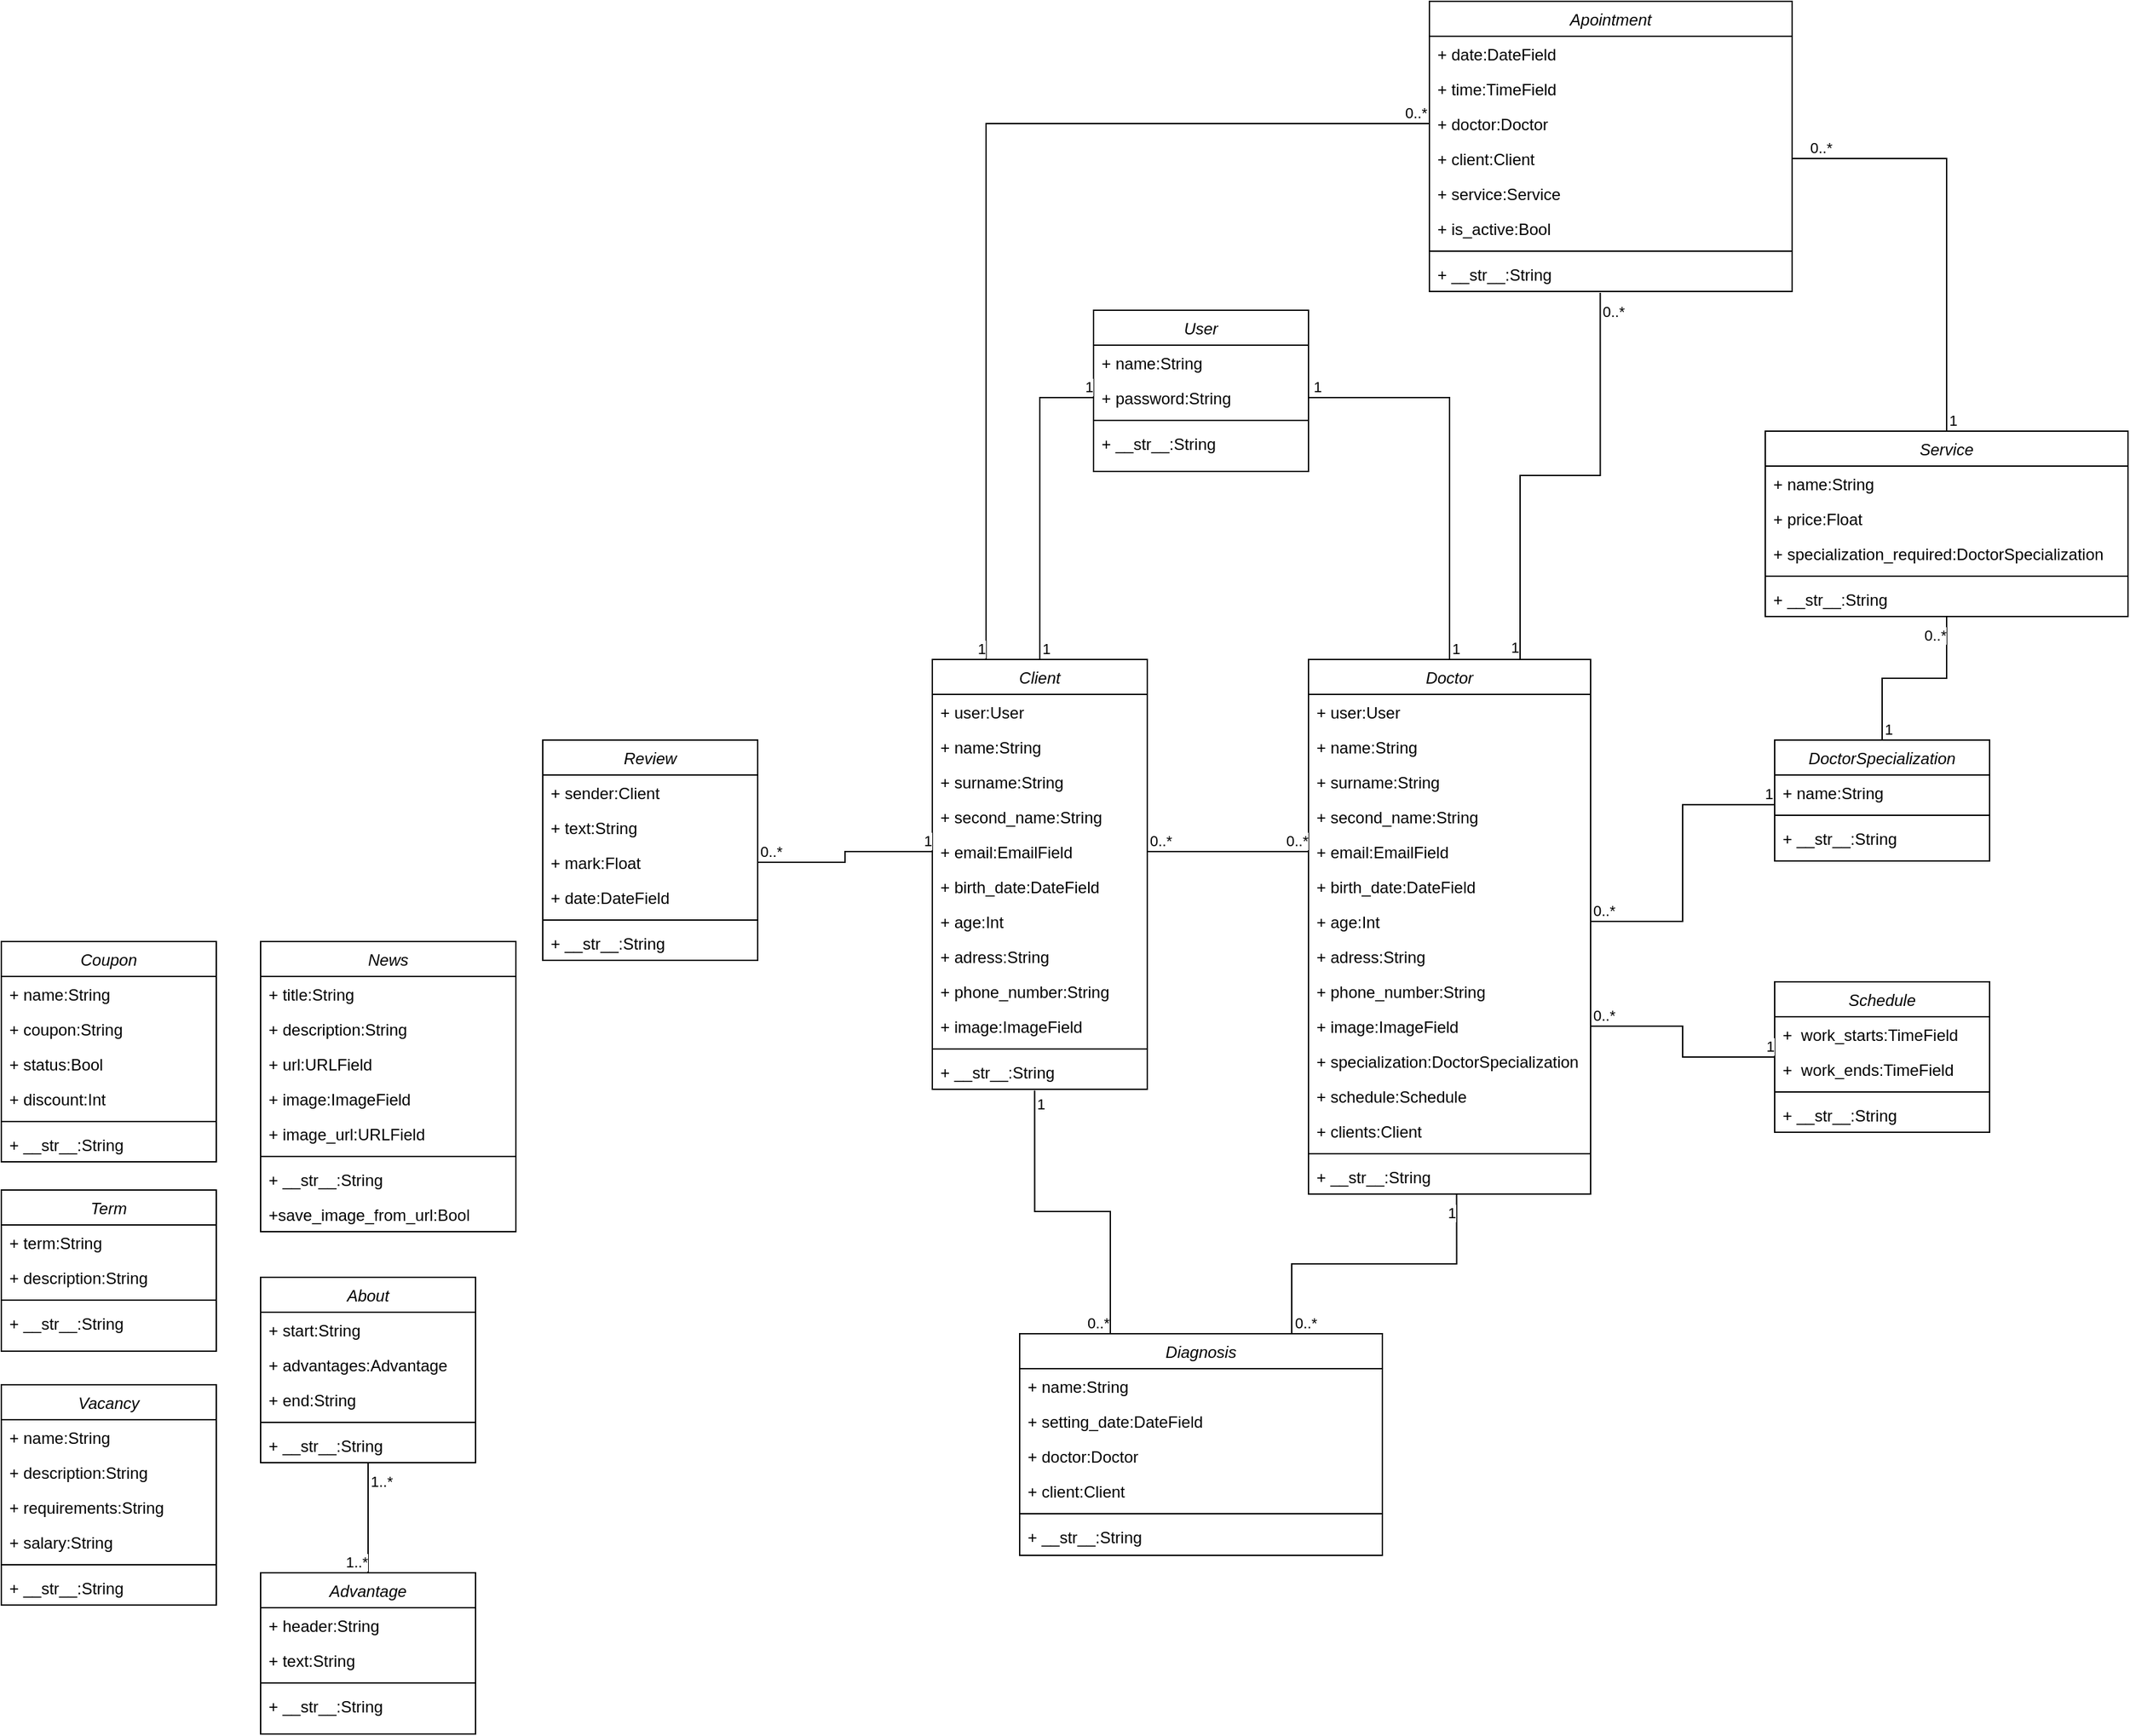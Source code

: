 <mxfile version="23.1.5" type="device">
  <diagram id="C5RBs43oDa-KdzZeNtuy" name="Page-1">
    <mxGraphModel dx="3787" dy="2900" grid="1" gridSize="10" guides="1" tooltips="1" connect="1" arrows="1" fold="1" page="1" pageScale="1" pageWidth="827" pageHeight="1169" math="0" shadow="0">
      <root>
        <mxCell id="WIyWlLk6GJQsqaUBKTNV-0" />
        <mxCell id="WIyWlLk6GJQsqaUBKTNV-1" parent="WIyWlLk6GJQsqaUBKTNV-0" />
        <mxCell id="zkfFHV4jXpPFQw0GAbJ--0" value="Client" style="swimlane;fontStyle=2;align=center;verticalAlign=top;childLayout=stackLayout;horizontal=1;startSize=26;horizontalStack=0;resizeParent=1;resizeLast=0;collapsible=1;marginBottom=0;rounded=0;shadow=0;strokeWidth=1;" parent="WIyWlLk6GJQsqaUBKTNV-1" vertex="1">
          <mxGeometry x="200" width="160" height="320" as="geometry">
            <mxRectangle x="230" y="140" width="160" height="26" as="alternateBounds" />
          </mxGeometry>
        </mxCell>
        <mxCell id="zkfFHV4jXpPFQw0GAbJ--1" value="+ user:User" style="text;align=left;verticalAlign=top;spacingLeft=4;spacingRight=4;overflow=hidden;rotatable=0;points=[[0,0.5],[1,0.5]];portConstraint=eastwest;" parent="zkfFHV4jXpPFQw0GAbJ--0" vertex="1">
          <mxGeometry y="26" width="160" height="26" as="geometry" />
        </mxCell>
        <mxCell id="zkfFHV4jXpPFQw0GAbJ--2" value="+ name:String" style="text;align=left;verticalAlign=top;spacingLeft=4;spacingRight=4;overflow=hidden;rotatable=0;points=[[0,0.5],[1,0.5]];portConstraint=eastwest;rounded=0;shadow=0;html=0;" parent="zkfFHV4jXpPFQw0GAbJ--0" vertex="1">
          <mxGeometry y="52" width="160" height="26" as="geometry" />
        </mxCell>
        <mxCell id="zkfFHV4jXpPFQw0GAbJ--3" value="+ surname:String" style="text;align=left;verticalAlign=top;spacingLeft=4;spacingRight=4;overflow=hidden;rotatable=0;points=[[0,0.5],[1,0.5]];portConstraint=eastwest;rounded=0;shadow=0;html=0;" parent="zkfFHV4jXpPFQw0GAbJ--0" vertex="1">
          <mxGeometry y="78" width="160" height="26" as="geometry" />
        </mxCell>
        <mxCell id="h3wHAa0u2oEeWh0w8bal-7" value="+ second_name:String" style="text;align=left;verticalAlign=top;spacingLeft=4;spacingRight=4;overflow=hidden;rotatable=0;points=[[0,0.5],[1,0.5]];portConstraint=eastwest;rounded=0;shadow=0;html=0;" vertex="1" parent="zkfFHV4jXpPFQw0GAbJ--0">
          <mxGeometry y="104" width="160" height="26" as="geometry" />
        </mxCell>
        <mxCell id="h3wHAa0u2oEeWh0w8bal-8" value="+ email:EmailField" style="text;align=left;verticalAlign=top;spacingLeft=4;spacingRight=4;overflow=hidden;rotatable=0;points=[[0,0.5],[1,0.5]];portConstraint=eastwest;rounded=0;shadow=0;html=0;" vertex="1" parent="zkfFHV4jXpPFQw0GAbJ--0">
          <mxGeometry y="130" width="160" height="26" as="geometry" />
        </mxCell>
        <mxCell id="zkfFHV4jXpPFQw0GAbJ--5" value="+ birth_date:DateField" style="text;align=left;verticalAlign=top;spacingLeft=4;spacingRight=4;overflow=hidden;rotatable=0;points=[[0,0.5],[1,0.5]];portConstraint=eastwest;" parent="zkfFHV4jXpPFQw0GAbJ--0" vertex="1">
          <mxGeometry y="156" width="160" height="26" as="geometry" />
        </mxCell>
        <mxCell id="h3wHAa0u2oEeWh0w8bal-10" value="+ age:Int" style="text;align=left;verticalAlign=top;spacingLeft=4;spacingRight=4;overflow=hidden;rotatable=0;points=[[0,0.5],[1,0.5]];portConstraint=eastwest;rounded=0;shadow=0;html=0;" vertex="1" parent="zkfFHV4jXpPFQw0GAbJ--0">
          <mxGeometry y="182" width="160" height="26" as="geometry" />
        </mxCell>
        <mxCell id="h3wHAa0u2oEeWh0w8bal-11" value="+ adress:String" style="text;align=left;verticalAlign=top;spacingLeft=4;spacingRight=4;overflow=hidden;rotatable=0;points=[[0,0.5],[1,0.5]];portConstraint=eastwest;rounded=0;shadow=0;html=0;" vertex="1" parent="zkfFHV4jXpPFQw0GAbJ--0">
          <mxGeometry y="208" width="160" height="26" as="geometry" />
        </mxCell>
        <mxCell id="h3wHAa0u2oEeWh0w8bal-12" value="+ phone_number:String" style="text;align=left;verticalAlign=top;spacingLeft=4;spacingRight=4;overflow=hidden;rotatable=0;points=[[0,0.5],[1,0.5]];portConstraint=eastwest;rounded=0;shadow=0;html=0;" vertex="1" parent="zkfFHV4jXpPFQw0GAbJ--0">
          <mxGeometry y="234" width="160" height="26" as="geometry" />
        </mxCell>
        <mxCell id="h3wHAa0u2oEeWh0w8bal-13" value="+ image:ImageField" style="text;align=left;verticalAlign=top;spacingLeft=4;spacingRight=4;overflow=hidden;rotatable=0;points=[[0,0.5],[1,0.5]];portConstraint=eastwest;rounded=0;shadow=0;html=0;" vertex="1" parent="zkfFHV4jXpPFQw0GAbJ--0">
          <mxGeometry y="260" width="160" height="26" as="geometry" />
        </mxCell>
        <mxCell id="zkfFHV4jXpPFQw0GAbJ--4" value="" style="line;html=1;strokeWidth=1;align=left;verticalAlign=middle;spacingTop=-1;spacingLeft=3;spacingRight=3;rotatable=0;labelPosition=right;points=[];portConstraint=eastwest;" parent="zkfFHV4jXpPFQw0GAbJ--0" vertex="1">
          <mxGeometry y="286" width="160" height="8" as="geometry" />
        </mxCell>
        <mxCell id="h3wHAa0u2oEeWh0w8bal-9" value="+ __str__:String" style="text;align=left;verticalAlign=top;spacingLeft=4;spacingRight=4;overflow=hidden;rotatable=0;points=[[0,0.5],[1,0.5]];portConstraint=eastwest;rounded=0;shadow=0;html=0;" vertex="1" parent="zkfFHV4jXpPFQw0GAbJ--0">
          <mxGeometry y="294" width="160" height="26" as="geometry" />
        </mxCell>
        <mxCell id="h3wHAa0u2oEeWh0w8bal-0" value="User" style="swimlane;fontStyle=2;align=center;verticalAlign=top;childLayout=stackLayout;horizontal=1;startSize=26;horizontalStack=0;resizeParent=1;resizeLast=0;collapsible=1;marginBottom=0;rounded=0;shadow=0;strokeWidth=1;" vertex="1" parent="WIyWlLk6GJQsqaUBKTNV-1">
          <mxGeometry x="320" y="-260" width="160" height="120" as="geometry">
            <mxRectangle x="230" y="140" width="160" height="26" as="alternateBounds" />
          </mxGeometry>
        </mxCell>
        <mxCell id="h3wHAa0u2oEeWh0w8bal-1" value="+ name:String" style="text;align=left;verticalAlign=top;spacingLeft=4;spacingRight=4;overflow=hidden;rotatable=0;points=[[0,0.5],[1,0.5]];portConstraint=eastwest;" vertex="1" parent="h3wHAa0u2oEeWh0w8bal-0">
          <mxGeometry y="26" width="160" height="26" as="geometry" />
        </mxCell>
        <mxCell id="h3wHAa0u2oEeWh0w8bal-2" value="+ password:String" style="text;align=left;verticalAlign=top;spacingLeft=4;spacingRight=4;overflow=hidden;rotatable=0;points=[[0,0.5],[1,0.5]];portConstraint=eastwest;rounded=0;shadow=0;html=0;" vertex="1" parent="h3wHAa0u2oEeWh0w8bal-0">
          <mxGeometry y="52" width="160" height="26" as="geometry" />
        </mxCell>
        <mxCell id="h3wHAa0u2oEeWh0w8bal-4" value="" style="line;html=1;strokeWidth=1;align=left;verticalAlign=middle;spacingTop=-1;spacingLeft=3;spacingRight=3;rotatable=0;labelPosition=right;points=[];portConstraint=eastwest;" vertex="1" parent="h3wHAa0u2oEeWh0w8bal-0">
          <mxGeometry y="78" width="160" height="8" as="geometry" />
        </mxCell>
        <mxCell id="h3wHAa0u2oEeWh0w8bal-5" value="+ __str__:String" style="text;align=left;verticalAlign=top;spacingLeft=4;spacingRight=4;overflow=hidden;rotatable=0;points=[[0,0.5],[1,0.5]];portConstraint=eastwest;" vertex="1" parent="h3wHAa0u2oEeWh0w8bal-0">
          <mxGeometry y="86" width="160" height="26" as="geometry" />
        </mxCell>
        <mxCell id="h3wHAa0u2oEeWh0w8bal-28" value="Doctor" style="swimlane;fontStyle=2;align=center;verticalAlign=top;childLayout=stackLayout;horizontal=1;startSize=26;horizontalStack=0;resizeParent=1;resizeLast=0;collapsible=1;marginBottom=0;rounded=0;shadow=0;strokeWidth=1;" vertex="1" parent="WIyWlLk6GJQsqaUBKTNV-1">
          <mxGeometry x="480" width="210" height="398" as="geometry">
            <mxRectangle x="230" y="140" width="160" height="26" as="alternateBounds" />
          </mxGeometry>
        </mxCell>
        <mxCell id="h3wHAa0u2oEeWh0w8bal-29" value="+ user:User" style="text;align=left;verticalAlign=top;spacingLeft=4;spacingRight=4;overflow=hidden;rotatable=0;points=[[0,0.5],[1,0.5]];portConstraint=eastwest;" vertex="1" parent="h3wHAa0u2oEeWh0w8bal-28">
          <mxGeometry y="26" width="210" height="26" as="geometry" />
        </mxCell>
        <mxCell id="h3wHAa0u2oEeWh0w8bal-30" value="+ name:String" style="text;align=left;verticalAlign=top;spacingLeft=4;spacingRight=4;overflow=hidden;rotatable=0;points=[[0,0.5],[1,0.5]];portConstraint=eastwest;rounded=0;shadow=0;html=0;" vertex="1" parent="h3wHAa0u2oEeWh0w8bal-28">
          <mxGeometry y="52" width="210" height="26" as="geometry" />
        </mxCell>
        <mxCell id="h3wHAa0u2oEeWh0w8bal-31" value="+ surname:String" style="text;align=left;verticalAlign=top;spacingLeft=4;spacingRight=4;overflow=hidden;rotatable=0;points=[[0,0.5],[1,0.5]];portConstraint=eastwest;rounded=0;shadow=0;html=0;" vertex="1" parent="h3wHAa0u2oEeWh0w8bal-28">
          <mxGeometry y="78" width="210" height="26" as="geometry" />
        </mxCell>
        <mxCell id="h3wHAa0u2oEeWh0w8bal-32" value="+ second_name:String" style="text;align=left;verticalAlign=top;spacingLeft=4;spacingRight=4;overflow=hidden;rotatable=0;points=[[0,0.5],[1,0.5]];portConstraint=eastwest;rounded=0;shadow=0;html=0;" vertex="1" parent="h3wHAa0u2oEeWh0w8bal-28">
          <mxGeometry y="104" width="210" height="26" as="geometry" />
        </mxCell>
        <mxCell id="h3wHAa0u2oEeWh0w8bal-33" value="+ email:EmailField" style="text;align=left;verticalAlign=top;spacingLeft=4;spacingRight=4;overflow=hidden;rotatable=0;points=[[0,0.5],[1,0.5]];portConstraint=eastwest;rounded=0;shadow=0;html=0;" vertex="1" parent="h3wHAa0u2oEeWh0w8bal-28">
          <mxGeometry y="130" width="210" height="26" as="geometry" />
        </mxCell>
        <mxCell id="h3wHAa0u2oEeWh0w8bal-34" value="+ birth_date:DateField" style="text;align=left;verticalAlign=top;spacingLeft=4;spacingRight=4;overflow=hidden;rotatable=0;points=[[0,0.5],[1,0.5]];portConstraint=eastwest;" vertex="1" parent="h3wHAa0u2oEeWh0w8bal-28">
          <mxGeometry y="156" width="210" height="26" as="geometry" />
        </mxCell>
        <mxCell id="h3wHAa0u2oEeWh0w8bal-35" value="+ age:Int" style="text;align=left;verticalAlign=top;spacingLeft=4;spacingRight=4;overflow=hidden;rotatable=0;points=[[0,0.5],[1,0.5]];portConstraint=eastwest;rounded=0;shadow=0;html=0;" vertex="1" parent="h3wHAa0u2oEeWh0w8bal-28">
          <mxGeometry y="182" width="210" height="26" as="geometry" />
        </mxCell>
        <mxCell id="h3wHAa0u2oEeWh0w8bal-36" value="+ adress:String" style="text;align=left;verticalAlign=top;spacingLeft=4;spacingRight=4;overflow=hidden;rotatable=0;points=[[0,0.5],[1,0.5]];portConstraint=eastwest;rounded=0;shadow=0;html=0;" vertex="1" parent="h3wHAa0u2oEeWh0w8bal-28">
          <mxGeometry y="208" width="210" height="26" as="geometry" />
        </mxCell>
        <mxCell id="h3wHAa0u2oEeWh0w8bal-37" value="+ phone_number:String" style="text;align=left;verticalAlign=top;spacingLeft=4;spacingRight=4;overflow=hidden;rotatable=0;points=[[0,0.5],[1,0.5]];portConstraint=eastwest;rounded=0;shadow=0;html=0;" vertex="1" parent="h3wHAa0u2oEeWh0w8bal-28">
          <mxGeometry y="234" width="210" height="26" as="geometry" />
        </mxCell>
        <mxCell id="h3wHAa0u2oEeWh0w8bal-38" value="+ image:ImageField" style="text;align=left;verticalAlign=top;spacingLeft=4;spacingRight=4;overflow=hidden;rotatable=0;points=[[0,0.5],[1,0.5]];portConstraint=eastwest;rounded=0;shadow=0;html=0;" vertex="1" parent="h3wHAa0u2oEeWh0w8bal-28">
          <mxGeometry y="260" width="210" height="26" as="geometry" />
        </mxCell>
        <mxCell id="h3wHAa0u2oEeWh0w8bal-41" value="+ specialization:DoctorSpecialization" style="text;align=left;verticalAlign=top;spacingLeft=4;spacingRight=4;overflow=hidden;rotatable=0;points=[[0,0.5],[1,0.5]];portConstraint=eastwest;rounded=0;shadow=0;html=0;" vertex="1" parent="h3wHAa0u2oEeWh0w8bal-28">
          <mxGeometry y="286" width="210" height="26" as="geometry" />
        </mxCell>
        <mxCell id="h3wHAa0u2oEeWh0w8bal-42" value="+ schedule:Schedule" style="text;align=left;verticalAlign=top;spacingLeft=4;spacingRight=4;overflow=hidden;rotatable=0;points=[[0,0.5],[1,0.5]];portConstraint=eastwest;rounded=0;shadow=0;html=0;" vertex="1" parent="h3wHAa0u2oEeWh0w8bal-28">
          <mxGeometry y="312" width="210" height="26" as="geometry" />
        </mxCell>
        <mxCell id="h3wHAa0u2oEeWh0w8bal-43" value="+ clients:Client" style="text;align=left;verticalAlign=top;spacingLeft=4;spacingRight=4;overflow=hidden;rotatable=0;points=[[0,0.5],[1,0.5]];portConstraint=eastwest;rounded=0;shadow=0;html=0;" vertex="1" parent="h3wHAa0u2oEeWh0w8bal-28">
          <mxGeometry y="338" width="210" height="26" as="geometry" />
        </mxCell>
        <mxCell id="h3wHAa0u2oEeWh0w8bal-39" value="" style="line;html=1;strokeWidth=1;align=left;verticalAlign=middle;spacingTop=-1;spacingLeft=3;spacingRight=3;rotatable=0;labelPosition=right;points=[];portConstraint=eastwest;" vertex="1" parent="h3wHAa0u2oEeWh0w8bal-28">
          <mxGeometry y="364" width="210" height="8" as="geometry" />
        </mxCell>
        <mxCell id="h3wHAa0u2oEeWh0w8bal-40" value="+ __str__:String" style="text;align=left;verticalAlign=top;spacingLeft=4;spacingRight=4;overflow=hidden;rotatable=0;points=[[0,0.5],[1,0.5]];portConstraint=eastwest;rounded=0;shadow=0;html=0;" vertex="1" parent="h3wHAa0u2oEeWh0w8bal-28">
          <mxGeometry y="372" width="210" height="26" as="geometry" />
        </mxCell>
        <mxCell id="h3wHAa0u2oEeWh0w8bal-44" value="DoctorSpecialization" style="swimlane;fontStyle=2;align=center;verticalAlign=top;childLayout=stackLayout;horizontal=1;startSize=26;horizontalStack=0;resizeParent=1;resizeLast=0;collapsible=1;marginBottom=0;rounded=0;shadow=0;strokeWidth=1;" vertex="1" parent="WIyWlLk6GJQsqaUBKTNV-1">
          <mxGeometry x="827" y="60" width="160" height="90" as="geometry">
            <mxRectangle x="230" y="140" width="160" height="26" as="alternateBounds" />
          </mxGeometry>
        </mxCell>
        <mxCell id="h3wHAa0u2oEeWh0w8bal-45" value="+ name:String" style="text;align=left;verticalAlign=top;spacingLeft=4;spacingRight=4;overflow=hidden;rotatable=0;points=[[0,0.5],[1,0.5]];portConstraint=eastwest;" vertex="1" parent="h3wHAa0u2oEeWh0w8bal-44">
          <mxGeometry y="26" width="160" height="26" as="geometry" />
        </mxCell>
        <mxCell id="h3wHAa0u2oEeWh0w8bal-47" value="" style="line;html=1;strokeWidth=1;align=left;verticalAlign=middle;spacingTop=-1;spacingLeft=3;spacingRight=3;rotatable=0;labelPosition=right;points=[];portConstraint=eastwest;" vertex="1" parent="h3wHAa0u2oEeWh0w8bal-44">
          <mxGeometry y="52" width="160" height="8" as="geometry" />
        </mxCell>
        <mxCell id="h3wHAa0u2oEeWh0w8bal-48" value="+ __str__:String" style="text;align=left;verticalAlign=top;spacingLeft=4;spacingRight=4;overflow=hidden;rotatable=0;points=[[0,0.5],[1,0.5]];portConstraint=eastwest;" vertex="1" parent="h3wHAa0u2oEeWh0w8bal-44">
          <mxGeometry y="60" width="160" height="26" as="geometry" />
        </mxCell>
        <mxCell id="h3wHAa0u2oEeWh0w8bal-49" value="Service" style="swimlane;fontStyle=2;align=center;verticalAlign=top;childLayout=stackLayout;horizontal=1;startSize=26;horizontalStack=0;resizeParent=1;resizeLast=0;collapsible=1;marginBottom=0;rounded=0;shadow=0;strokeWidth=1;" vertex="1" parent="WIyWlLk6GJQsqaUBKTNV-1">
          <mxGeometry x="820" y="-170" width="270" height="138" as="geometry">
            <mxRectangle x="230" y="140" width="160" height="26" as="alternateBounds" />
          </mxGeometry>
        </mxCell>
        <mxCell id="h3wHAa0u2oEeWh0w8bal-50" value="+ name:String" style="text;align=left;verticalAlign=top;spacingLeft=4;spacingRight=4;overflow=hidden;rotatable=0;points=[[0,0.5],[1,0.5]];portConstraint=eastwest;" vertex="1" parent="h3wHAa0u2oEeWh0w8bal-49">
          <mxGeometry y="26" width="270" height="26" as="geometry" />
        </mxCell>
        <mxCell id="h3wHAa0u2oEeWh0w8bal-53" value="+ price:Float" style="text;align=left;verticalAlign=top;spacingLeft=4;spacingRight=4;overflow=hidden;rotatable=0;points=[[0,0.5],[1,0.5]];portConstraint=eastwest;" vertex="1" parent="h3wHAa0u2oEeWh0w8bal-49">
          <mxGeometry y="52" width="270" height="26" as="geometry" />
        </mxCell>
        <mxCell id="h3wHAa0u2oEeWh0w8bal-54" value="+ specialization_required:DoctorSpecialization" style="text;align=left;verticalAlign=top;spacingLeft=4;spacingRight=4;overflow=hidden;rotatable=0;points=[[0,0.5],[1,0.5]];portConstraint=eastwest;" vertex="1" parent="h3wHAa0u2oEeWh0w8bal-49">
          <mxGeometry y="78" width="270" height="26" as="geometry" />
        </mxCell>
        <mxCell id="h3wHAa0u2oEeWh0w8bal-51" value="" style="line;html=1;strokeWidth=1;align=left;verticalAlign=middle;spacingTop=-1;spacingLeft=3;spacingRight=3;rotatable=0;labelPosition=right;points=[];portConstraint=eastwest;" vertex="1" parent="h3wHAa0u2oEeWh0w8bal-49">
          <mxGeometry y="104" width="270" height="8" as="geometry" />
        </mxCell>
        <mxCell id="h3wHAa0u2oEeWh0w8bal-52" value="+ __str__:String" style="text;align=left;verticalAlign=top;spacingLeft=4;spacingRight=4;overflow=hidden;rotatable=0;points=[[0,0.5],[1,0.5]];portConstraint=eastwest;" vertex="1" parent="h3wHAa0u2oEeWh0w8bal-49">
          <mxGeometry y="112" width="270" height="26" as="geometry" />
        </mxCell>
        <mxCell id="h3wHAa0u2oEeWh0w8bal-55" value="Schedule" style="swimlane;fontStyle=2;align=center;verticalAlign=top;childLayout=stackLayout;horizontal=1;startSize=26;horizontalStack=0;resizeParent=1;resizeLast=0;collapsible=1;marginBottom=0;rounded=0;shadow=0;strokeWidth=1;" vertex="1" parent="WIyWlLk6GJQsqaUBKTNV-1">
          <mxGeometry x="827" y="240" width="160" height="112" as="geometry">
            <mxRectangle x="230" y="140" width="160" height="26" as="alternateBounds" />
          </mxGeometry>
        </mxCell>
        <mxCell id="h3wHAa0u2oEeWh0w8bal-56" value="+  work_starts:TimeField" style="text;align=left;verticalAlign=top;spacingLeft=4;spacingRight=4;overflow=hidden;rotatable=0;points=[[0,0.5],[1,0.5]];portConstraint=eastwest;" vertex="1" parent="h3wHAa0u2oEeWh0w8bal-55">
          <mxGeometry y="26" width="160" height="26" as="geometry" />
        </mxCell>
        <mxCell id="h3wHAa0u2oEeWh0w8bal-59" value="+  work_ends:TimeField" style="text;align=left;verticalAlign=top;spacingLeft=4;spacingRight=4;overflow=hidden;rotatable=0;points=[[0,0.5],[1,0.5]];portConstraint=eastwest;" vertex="1" parent="h3wHAa0u2oEeWh0w8bal-55">
          <mxGeometry y="52" width="160" height="26" as="geometry" />
        </mxCell>
        <mxCell id="h3wHAa0u2oEeWh0w8bal-57" value="" style="line;html=1;strokeWidth=1;align=left;verticalAlign=middle;spacingTop=-1;spacingLeft=3;spacingRight=3;rotatable=0;labelPosition=right;points=[];portConstraint=eastwest;" vertex="1" parent="h3wHAa0u2oEeWh0w8bal-55">
          <mxGeometry y="78" width="160" height="8" as="geometry" />
        </mxCell>
        <mxCell id="h3wHAa0u2oEeWh0w8bal-58" value="+ __str__:String" style="text;align=left;verticalAlign=top;spacingLeft=4;spacingRight=4;overflow=hidden;rotatable=0;points=[[0,0.5],[1,0.5]];portConstraint=eastwest;" vertex="1" parent="h3wHAa0u2oEeWh0w8bal-55">
          <mxGeometry y="86" width="160" height="26" as="geometry" />
        </mxCell>
        <mxCell id="h3wHAa0u2oEeWh0w8bal-60" value="Apointment" style="swimlane;fontStyle=2;align=center;verticalAlign=top;childLayout=stackLayout;horizontal=1;startSize=26;horizontalStack=0;resizeParent=1;resizeLast=0;collapsible=1;marginBottom=0;rounded=0;shadow=0;strokeWidth=1;" vertex="1" parent="WIyWlLk6GJQsqaUBKTNV-1">
          <mxGeometry x="570" y="-490" width="270" height="216" as="geometry">
            <mxRectangle x="230" y="140" width="160" height="26" as="alternateBounds" />
          </mxGeometry>
        </mxCell>
        <mxCell id="h3wHAa0u2oEeWh0w8bal-61" value="+ date:DateField" style="text;align=left;verticalAlign=top;spacingLeft=4;spacingRight=4;overflow=hidden;rotatable=0;points=[[0,0.5],[1,0.5]];portConstraint=eastwest;" vertex="1" parent="h3wHAa0u2oEeWh0w8bal-60">
          <mxGeometry y="26" width="270" height="26" as="geometry" />
        </mxCell>
        <mxCell id="h3wHAa0u2oEeWh0w8bal-62" value="+ time:TimeField" style="text;align=left;verticalAlign=top;spacingLeft=4;spacingRight=4;overflow=hidden;rotatable=0;points=[[0,0.5],[1,0.5]];portConstraint=eastwest;" vertex="1" parent="h3wHAa0u2oEeWh0w8bal-60">
          <mxGeometry y="52" width="270" height="26" as="geometry" />
        </mxCell>
        <mxCell id="h3wHAa0u2oEeWh0w8bal-63" value="+ doctor:Doctor" style="text;align=left;verticalAlign=top;spacingLeft=4;spacingRight=4;overflow=hidden;rotatable=0;points=[[0,0.5],[1,0.5]];portConstraint=eastwest;" vertex="1" parent="h3wHAa0u2oEeWh0w8bal-60">
          <mxGeometry y="78" width="270" height="26" as="geometry" />
        </mxCell>
        <mxCell id="h3wHAa0u2oEeWh0w8bal-66" value="+ client:Client" style="text;align=left;verticalAlign=top;spacingLeft=4;spacingRight=4;overflow=hidden;rotatable=0;points=[[0,0.5],[1,0.5]];portConstraint=eastwest;" vertex="1" parent="h3wHAa0u2oEeWh0w8bal-60">
          <mxGeometry y="104" width="270" height="26" as="geometry" />
        </mxCell>
        <mxCell id="h3wHAa0u2oEeWh0w8bal-67" value="+ service:Service" style="text;align=left;verticalAlign=top;spacingLeft=4;spacingRight=4;overflow=hidden;rotatable=0;points=[[0,0.5],[1,0.5]];portConstraint=eastwest;" vertex="1" parent="h3wHAa0u2oEeWh0w8bal-60">
          <mxGeometry y="130" width="270" height="26" as="geometry" />
        </mxCell>
        <mxCell id="h3wHAa0u2oEeWh0w8bal-81" value="+ is_active:Bool" style="text;align=left;verticalAlign=top;spacingLeft=4;spacingRight=4;overflow=hidden;rotatable=0;points=[[0,0.5],[1,0.5]];portConstraint=eastwest;" vertex="1" parent="h3wHAa0u2oEeWh0w8bal-60">
          <mxGeometry y="156" width="270" height="26" as="geometry" />
        </mxCell>
        <mxCell id="h3wHAa0u2oEeWh0w8bal-64" value="" style="line;html=1;strokeWidth=1;align=left;verticalAlign=middle;spacingTop=-1;spacingLeft=3;spacingRight=3;rotatable=0;labelPosition=right;points=[];portConstraint=eastwest;" vertex="1" parent="h3wHAa0u2oEeWh0w8bal-60">
          <mxGeometry y="182" width="270" height="8" as="geometry" />
        </mxCell>
        <mxCell id="h3wHAa0u2oEeWh0w8bal-65" value="+ __str__:String" style="text;align=left;verticalAlign=top;spacingLeft=4;spacingRight=4;overflow=hidden;rotatable=0;points=[[0,0.5],[1,0.5]];portConstraint=eastwest;" vertex="1" parent="h3wHAa0u2oEeWh0w8bal-60">
          <mxGeometry y="190" width="270" height="26" as="geometry" />
        </mxCell>
        <mxCell id="h3wHAa0u2oEeWh0w8bal-68" value="Diagnosis" style="swimlane;fontStyle=2;align=center;verticalAlign=top;childLayout=stackLayout;horizontal=1;startSize=26;horizontalStack=0;resizeParent=1;resizeLast=0;collapsible=1;marginBottom=0;rounded=0;shadow=0;strokeWidth=1;" vertex="1" parent="WIyWlLk6GJQsqaUBKTNV-1">
          <mxGeometry x="265" y="502" width="270" height="165" as="geometry">
            <mxRectangle x="230" y="140" width="160" height="26" as="alternateBounds" />
          </mxGeometry>
        </mxCell>
        <mxCell id="h3wHAa0u2oEeWh0w8bal-69" value="+ name:String" style="text;align=left;verticalAlign=top;spacingLeft=4;spacingRight=4;overflow=hidden;rotatable=0;points=[[0,0.5],[1,0.5]];portConstraint=eastwest;" vertex="1" parent="h3wHAa0u2oEeWh0w8bal-68">
          <mxGeometry y="26" width="270" height="26" as="geometry" />
        </mxCell>
        <mxCell id="h3wHAa0u2oEeWh0w8bal-70" value="+ setting_date:DateField" style="text;align=left;verticalAlign=top;spacingLeft=4;spacingRight=4;overflow=hidden;rotatable=0;points=[[0,0.5],[1,0.5]];portConstraint=eastwest;" vertex="1" parent="h3wHAa0u2oEeWh0w8bal-68">
          <mxGeometry y="52" width="270" height="26" as="geometry" />
        </mxCell>
        <mxCell id="h3wHAa0u2oEeWh0w8bal-71" value="+ doctor:Doctor" style="text;align=left;verticalAlign=top;spacingLeft=4;spacingRight=4;overflow=hidden;rotatable=0;points=[[0,0.5],[1,0.5]];portConstraint=eastwest;" vertex="1" parent="h3wHAa0u2oEeWh0w8bal-68">
          <mxGeometry y="78" width="270" height="26" as="geometry" />
        </mxCell>
        <mxCell id="h3wHAa0u2oEeWh0w8bal-72" value="+ client:Client" style="text;align=left;verticalAlign=top;spacingLeft=4;spacingRight=4;overflow=hidden;rotatable=0;points=[[0,0.5],[1,0.5]];portConstraint=eastwest;" vertex="1" parent="h3wHAa0u2oEeWh0w8bal-68">
          <mxGeometry y="104" width="270" height="26" as="geometry" />
        </mxCell>
        <mxCell id="h3wHAa0u2oEeWh0w8bal-74" value="" style="line;html=1;strokeWidth=1;align=left;verticalAlign=middle;spacingTop=-1;spacingLeft=3;spacingRight=3;rotatable=0;labelPosition=right;points=[];portConstraint=eastwest;" vertex="1" parent="h3wHAa0u2oEeWh0w8bal-68">
          <mxGeometry y="130" width="270" height="8" as="geometry" />
        </mxCell>
        <mxCell id="h3wHAa0u2oEeWh0w8bal-75" value="+ __str__:String" style="text;align=left;verticalAlign=top;spacingLeft=4;spacingRight=4;overflow=hidden;rotatable=0;points=[[0,0.5],[1,0.5]];portConstraint=eastwest;" vertex="1" parent="h3wHAa0u2oEeWh0w8bal-68">
          <mxGeometry y="138" width="270" height="26" as="geometry" />
        </mxCell>
        <mxCell id="h3wHAa0u2oEeWh0w8bal-76" value="Advantage" style="swimlane;fontStyle=2;align=center;verticalAlign=top;childLayout=stackLayout;horizontal=1;startSize=26;horizontalStack=0;resizeParent=1;resizeLast=0;collapsible=1;marginBottom=0;rounded=0;shadow=0;strokeWidth=1;" vertex="1" parent="WIyWlLk6GJQsqaUBKTNV-1">
          <mxGeometry x="-300" y="680" width="160" height="120" as="geometry">
            <mxRectangle x="230" y="140" width="160" height="26" as="alternateBounds" />
          </mxGeometry>
        </mxCell>
        <mxCell id="h3wHAa0u2oEeWh0w8bal-77" value="+ header:String" style="text;align=left;verticalAlign=top;spacingLeft=4;spacingRight=4;overflow=hidden;rotatable=0;points=[[0,0.5],[1,0.5]];portConstraint=eastwest;" vertex="1" parent="h3wHAa0u2oEeWh0w8bal-76">
          <mxGeometry y="26" width="160" height="26" as="geometry" />
        </mxCell>
        <mxCell id="h3wHAa0u2oEeWh0w8bal-78" value="+ text:String" style="text;align=left;verticalAlign=top;spacingLeft=4;spacingRight=4;overflow=hidden;rotatable=0;points=[[0,0.5],[1,0.5]];portConstraint=eastwest;rounded=0;shadow=0;html=0;" vertex="1" parent="h3wHAa0u2oEeWh0w8bal-76">
          <mxGeometry y="52" width="160" height="26" as="geometry" />
        </mxCell>
        <mxCell id="h3wHAa0u2oEeWh0w8bal-79" value="" style="line;html=1;strokeWidth=1;align=left;verticalAlign=middle;spacingTop=-1;spacingLeft=3;spacingRight=3;rotatable=0;labelPosition=right;points=[];portConstraint=eastwest;" vertex="1" parent="h3wHAa0u2oEeWh0w8bal-76">
          <mxGeometry y="78" width="160" height="8" as="geometry" />
        </mxCell>
        <mxCell id="h3wHAa0u2oEeWh0w8bal-80" value="+ __str__:String" style="text;align=left;verticalAlign=top;spacingLeft=4;spacingRight=4;overflow=hidden;rotatable=0;points=[[0,0.5],[1,0.5]];portConstraint=eastwest;" vertex="1" parent="h3wHAa0u2oEeWh0w8bal-76">
          <mxGeometry y="86" width="160" height="26" as="geometry" />
        </mxCell>
        <mxCell id="h3wHAa0u2oEeWh0w8bal-82" value="About" style="swimlane;fontStyle=2;align=center;verticalAlign=top;childLayout=stackLayout;horizontal=1;startSize=26;horizontalStack=0;resizeParent=1;resizeLast=0;collapsible=1;marginBottom=0;rounded=0;shadow=0;strokeWidth=1;" vertex="1" parent="WIyWlLk6GJQsqaUBKTNV-1">
          <mxGeometry x="-300" y="460" width="160" height="138" as="geometry">
            <mxRectangle x="230" y="140" width="160" height="26" as="alternateBounds" />
          </mxGeometry>
        </mxCell>
        <mxCell id="h3wHAa0u2oEeWh0w8bal-83" value="+ start:String" style="text;align=left;verticalAlign=top;spacingLeft=4;spacingRight=4;overflow=hidden;rotatable=0;points=[[0,0.5],[1,0.5]];portConstraint=eastwest;" vertex="1" parent="h3wHAa0u2oEeWh0w8bal-82">
          <mxGeometry y="26" width="160" height="26" as="geometry" />
        </mxCell>
        <mxCell id="h3wHAa0u2oEeWh0w8bal-87" value="+ advantages:Advantage" style="text;align=left;verticalAlign=top;spacingLeft=4;spacingRight=4;overflow=hidden;rotatable=0;points=[[0,0.5],[1,0.5]];portConstraint=eastwest;" vertex="1" parent="h3wHAa0u2oEeWh0w8bal-82">
          <mxGeometry y="52" width="160" height="26" as="geometry" />
        </mxCell>
        <mxCell id="h3wHAa0u2oEeWh0w8bal-84" value="+ end:String" style="text;align=left;verticalAlign=top;spacingLeft=4;spacingRight=4;overflow=hidden;rotatable=0;points=[[0,0.5],[1,0.5]];portConstraint=eastwest;rounded=0;shadow=0;html=0;" vertex="1" parent="h3wHAa0u2oEeWh0w8bal-82">
          <mxGeometry y="78" width="160" height="26" as="geometry" />
        </mxCell>
        <mxCell id="h3wHAa0u2oEeWh0w8bal-85" value="" style="line;html=1;strokeWidth=1;align=left;verticalAlign=middle;spacingTop=-1;spacingLeft=3;spacingRight=3;rotatable=0;labelPosition=right;points=[];portConstraint=eastwest;" vertex="1" parent="h3wHAa0u2oEeWh0w8bal-82">
          <mxGeometry y="104" width="160" height="8" as="geometry" />
        </mxCell>
        <mxCell id="h3wHAa0u2oEeWh0w8bal-86" value="+ __str__:String" style="text;align=left;verticalAlign=top;spacingLeft=4;spacingRight=4;overflow=hidden;rotatable=0;points=[[0,0.5],[1,0.5]];portConstraint=eastwest;" vertex="1" parent="h3wHAa0u2oEeWh0w8bal-82">
          <mxGeometry y="112" width="160" height="26" as="geometry" />
        </mxCell>
        <mxCell id="h3wHAa0u2oEeWh0w8bal-88" value="News" style="swimlane;fontStyle=2;align=center;verticalAlign=top;childLayout=stackLayout;horizontal=1;startSize=26;horizontalStack=0;resizeParent=1;resizeLast=0;collapsible=1;marginBottom=0;rounded=0;shadow=0;strokeWidth=1;" vertex="1" parent="WIyWlLk6GJQsqaUBKTNV-1">
          <mxGeometry x="-300" y="210" width="190" height="216" as="geometry">
            <mxRectangle x="230" y="140" width="160" height="26" as="alternateBounds" />
          </mxGeometry>
        </mxCell>
        <mxCell id="h3wHAa0u2oEeWh0w8bal-89" value="+ title:String" style="text;align=left;verticalAlign=top;spacingLeft=4;spacingRight=4;overflow=hidden;rotatable=0;points=[[0,0.5],[1,0.5]];portConstraint=eastwest;" vertex="1" parent="h3wHAa0u2oEeWh0w8bal-88">
          <mxGeometry y="26" width="190" height="26" as="geometry" />
        </mxCell>
        <mxCell id="h3wHAa0u2oEeWh0w8bal-90" value="+ description:String" style="text;align=left;verticalAlign=top;spacingLeft=4;spacingRight=4;overflow=hidden;rotatable=0;points=[[0,0.5],[1,0.5]];portConstraint=eastwest;" vertex="1" parent="h3wHAa0u2oEeWh0w8bal-88">
          <mxGeometry y="52" width="190" height="26" as="geometry" />
        </mxCell>
        <mxCell id="h3wHAa0u2oEeWh0w8bal-91" value="+ url:URLField" style="text;align=left;verticalAlign=top;spacingLeft=4;spacingRight=4;overflow=hidden;rotatable=0;points=[[0,0.5],[1,0.5]];portConstraint=eastwest;rounded=0;shadow=0;html=0;" vertex="1" parent="h3wHAa0u2oEeWh0w8bal-88">
          <mxGeometry y="78" width="190" height="26" as="geometry" />
        </mxCell>
        <mxCell id="h3wHAa0u2oEeWh0w8bal-94" value="+ image:ImageField" style="text;align=left;verticalAlign=top;spacingLeft=4;spacingRight=4;overflow=hidden;rotatable=0;points=[[0,0.5],[1,0.5]];portConstraint=eastwest;rounded=0;shadow=0;html=0;" vertex="1" parent="h3wHAa0u2oEeWh0w8bal-88">
          <mxGeometry y="104" width="190" height="26" as="geometry" />
        </mxCell>
        <mxCell id="h3wHAa0u2oEeWh0w8bal-95" value="+ image_url:URLField" style="text;align=left;verticalAlign=top;spacingLeft=4;spacingRight=4;overflow=hidden;rotatable=0;points=[[0,0.5],[1,0.5]];portConstraint=eastwest;rounded=0;shadow=0;html=0;" vertex="1" parent="h3wHAa0u2oEeWh0w8bal-88">
          <mxGeometry y="130" width="190" height="26" as="geometry" />
        </mxCell>
        <mxCell id="h3wHAa0u2oEeWh0w8bal-92" value="" style="line;html=1;strokeWidth=1;align=left;verticalAlign=middle;spacingTop=-1;spacingLeft=3;spacingRight=3;rotatable=0;labelPosition=right;points=[];portConstraint=eastwest;" vertex="1" parent="h3wHAa0u2oEeWh0w8bal-88">
          <mxGeometry y="156" width="190" height="8" as="geometry" />
        </mxCell>
        <mxCell id="h3wHAa0u2oEeWh0w8bal-93" value="+ __str__:String" style="text;align=left;verticalAlign=top;spacingLeft=4;spacingRight=4;overflow=hidden;rotatable=0;points=[[0,0.5],[1,0.5]];portConstraint=eastwest;" vertex="1" parent="h3wHAa0u2oEeWh0w8bal-88">
          <mxGeometry y="164" width="190" height="26" as="geometry" />
        </mxCell>
        <mxCell id="h3wHAa0u2oEeWh0w8bal-96" value="+save_image_from_url:Bool" style="text;align=left;verticalAlign=top;spacingLeft=4;spacingRight=4;overflow=hidden;rotatable=0;points=[[0,0.5],[1,0.5]];portConstraint=eastwest;" vertex="1" parent="h3wHAa0u2oEeWh0w8bal-88">
          <mxGeometry y="190" width="190" height="26" as="geometry" />
        </mxCell>
        <mxCell id="h3wHAa0u2oEeWh0w8bal-97" value="Term" style="swimlane;fontStyle=2;align=center;verticalAlign=top;childLayout=stackLayout;horizontal=1;startSize=26;horizontalStack=0;resizeParent=1;resizeLast=0;collapsible=1;marginBottom=0;rounded=0;shadow=0;strokeWidth=1;" vertex="1" parent="WIyWlLk6GJQsqaUBKTNV-1">
          <mxGeometry x="-493" y="395" width="160" height="120" as="geometry">
            <mxRectangle x="230" y="140" width="160" height="26" as="alternateBounds" />
          </mxGeometry>
        </mxCell>
        <mxCell id="h3wHAa0u2oEeWh0w8bal-98" value="+ term:String" style="text;align=left;verticalAlign=top;spacingLeft=4;spacingRight=4;overflow=hidden;rotatable=0;points=[[0,0.5],[1,0.5]];portConstraint=eastwest;" vertex="1" parent="h3wHAa0u2oEeWh0w8bal-97">
          <mxGeometry y="26" width="160" height="26" as="geometry" />
        </mxCell>
        <mxCell id="h3wHAa0u2oEeWh0w8bal-99" value="+ description:String" style="text;align=left;verticalAlign=top;spacingLeft=4;spacingRight=4;overflow=hidden;rotatable=0;points=[[0,0.5],[1,0.5]];portConstraint=eastwest;rounded=0;shadow=0;html=0;" vertex="1" parent="h3wHAa0u2oEeWh0w8bal-97">
          <mxGeometry y="52" width="160" height="26" as="geometry" />
        </mxCell>
        <mxCell id="h3wHAa0u2oEeWh0w8bal-100" value="" style="line;html=1;strokeWidth=1;align=left;verticalAlign=middle;spacingTop=-1;spacingLeft=3;spacingRight=3;rotatable=0;labelPosition=right;points=[];portConstraint=eastwest;" vertex="1" parent="h3wHAa0u2oEeWh0w8bal-97">
          <mxGeometry y="78" width="160" height="8" as="geometry" />
        </mxCell>
        <mxCell id="h3wHAa0u2oEeWh0w8bal-101" value="+ __str__:String" style="text;align=left;verticalAlign=top;spacingLeft=4;spacingRight=4;overflow=hidden;rotatable=0;points=[[0,0.5],[1,0.5]];portConstraint=eastwest;" vertex="1" parent="h3wHAa0u2oEeWh0w8bal-97">
          <mxGeometry y="86" width="160" height="26" as="geometry" />
        </mxCell>
        <mxCell id="h3wHAa0u2oEeWh0w8bal-102" value="Vacancy" style="swimlane;fontStyle=2;align=center;verticalAlign=top;childLayout=stackLayout;horizontal=1;startSize=26;horizontalStack=0;resizeParent=1;resizeLast=0;collapsible=1;marginBottom=0;rounded=0;shadow=0;strokeWidth=1;" vertex="1" parent="WIyWlLk6GJQsqaUBKTNV-1">
          <mxGeometry x="-493" y="540" width="160" height="164" as="geometry">
            <mxRectangle x="230" y="140" width="160" height="26" as="alternateBounds" />
          </mxGeometry>
        </mxCell>
        <mxCell id="h3wHAa0u2oEeWh0w8bal-103" value="+ name:String" style="text;align=left;verticalAlign=top;spacingLeft=4;spacingRight=4;overflow=hidden;rotatable=0;points=[[0,0.5],[1,0.5]];portConstraint=eastwest;" vertex="1" parent="h3wHAa0u2oEeWh0w8bal-102">
          <mxGeometry y="26" width="160" height="26" as="geometry" />
        </mxCell>
        <mxCell id="h3wHAa0u2oEeWh0w8bal-104" value="+ description:String" style="text;align=left;verticalAlign=top;spacingLeft=4;spacingRight=4;overflow=hidden;rotatable=0;points=[[0,0.5],[1,0.5]];portConstraint=eastwest;rounded=0;shadow=0;html=0;" vertex="1" parent="h3wHAa0u2oEeWh0w8bal-102">
          <mxGeometry y="52" width="160" height="26" as="geometry" />
        </mxCell>
        <mxCell id="h3wHAa0u2oEeWh0w8bal-107" value="+ requirements:String" style="text;align=left;verticalAlign=top;spacingLeft=4;spacingRight=4;overflow=hidden;rotatable=0;points=[[0,0.5],[1,0.5]];portConstraint=eastwest;rounded=0;shadow=0;html=0;" vertex="1" parent="h3wHAa0u2oEeWh0w8bal-102">
          <mxGeometry y="78" width="160" height="26" as="geometry" />
        </mxCell>
        <mxCell id="h3wHAa0u2oEeWh0w8bal-108" value="+ salary:String" style="text;align=left;verticalAlign=top;spacingLeft=4;spacingRight=4;overflow=hidden;rotatable=0;points=[[0,0.5],[1,0.5]];portConstraint=eastwest;rounded=0;shadow=0;html=0;" vertex="1" parent="h3wHAa0u2oEeWh0w8bal-102">
          <mxGeometry y="104" width="160" height="26" as="geometry" />
        </mxCell>
        <mxCell id="h3wHAa0u2oEeWh0w8bal-105" value="" style="line;html=1;strokeWidth=1;align=left;verticalAlign=middle;spacingTop=-1;spacingLeft=3;spacingRight=3;rotatable=0;labelPosition=right;points=[];portConstraint=eastwest;" vertex="1" parent="h3wHAa0u2oEeWh0w8bal-102">
          <mxGeometry y="130" width="160" height="8" as="geometry" />
        </mxCell>
        <mxCell id="h3wHAa0u2oEeWh0w8bal-106" value="+ __str__:String" style="text;align=left;verticalAlign=top;spacingLeft=4;spacingRight=4;overflow=hidden;rotatable=0;points=[[0,0.5],[1,0.5]];portConstraint=eastwest;" vertex="1" parent="h3wHAa0u2oEeWh0w8bal-102">
          <mxGeometry y="138" width="160" height="26" as="geometry" />
        </mxCell>
        <mxCell id="h3wHAa0u2oEeWh0w8bal-109" value="Review" style="swimlane;fontStyle=2;align=center;verticalAlign=top;childLayout=stackLayout;horizontal=1;startSize=26;horizontalStack=0;resizeParent=1;resizeLast=0;collapsible=1;marginBottom=0;rounded=0;shadow=0;strokeWidth=1;" vertex="1" parent="WIyWlLk6GJQsqaUBKTNV-1">
          <mxGeometry x="-90" y="60" width="160" height="164" as="geometry">
            <mxRectangle x="230" y="140" width="160" height="26" as="alternateBounds" />
          </mxGeometry>
        </mxCell>
        <mxCell id="h3wHAa0u2oEeWh0w8bal-110" value="+ sender:Client" style="text;align=left;verticalAlign=top;spacingLeft=4;spacingRight=4;overflow=hidden;rotatable=0;points=[[0,0.5],[1,0.5]];portConstraint=eastwest;" vertex="1" parent="h3wHAa0u2oEeWh0w8bal-109">
          <mxGeometry y="26" width="160" height="26" as="geometry" />
        </mxCell>
        <mxCell id="h3wHAa0u2oEeWh0w8bal-111" value="+ text:String" style="text;align=left;verticalAlign=top;spacingLeft=4;spacingRight=4;overflow=hidden;rotatable=0;points=[[0,0.5],[1,0.5]];portConstraint=eastwest;rounded=0;shadow=0;html=0;" vertex="1" parent="h3wHAa0u2oEeWh0w8bal-109">
          <mxGeometry y="52" width="160" height="26" as="geometry" />
        </mxCell>
        <mxCell id="h3wHAa0u2oEeWh0w8bal-114" value="+ mark:Float" style="text;align=left;verticalAlign=top;spacingLeft=4;spacingRight=4;overflow=hidden;rotatable=0;points=[[0,0.5],[1,0.5]];portConstraint=eastwest;rounded=0;shadow=0;html=0;" vertex="1" parent="h3wHAa0u2oEeWh0w8bal-109">
          <mxGeometry y="78" width="160" height="26" as="geometry" />
        </mxCell>
        <mxCell id="h3wHAa0u2oEeWh0w8bal-115" value="+ date:DateField" style="text;align=left;verticalAlign=top;spacingLeft=4;spacingRight=4;overflow=hidden;rotatable=0;points=[[0,0.5],[1,0.5]];portConstraint=eastwest;rounded=0;shadow=0;html=0;" vertex="1" parent="h3wHAa0u2oEeWh0w8bal-109">
          <mxGeometry y="104" width="160" height="26" as="geometry" />
        </mxCell>
        <mxCell id="h3wHAa0u2oEeWh0w8bal-112" value="" style="line;html=1;strokeWidth=1;align=left;verticalAlign=middle;spacingTop=-1;spacingLeft=3;spacingRight=3;rotatable=0;labelPosition=right;points=[];portConstraint=eastwest;" vertex="1" parent="h3wHAa0u2oEeWh0w8bal-109">
          <mxGeometry y="130" width="160" height="8" as="geometry" />
        </mxCell>
        <mxCell id="h3wHAa0u2oEeWh0w8bal-113" value="+ __str__:String" style="text;align=left;verticalAlign=top;spacingLeft=4;spacingRight=4;overflow=hidden;rotatable=0;points=[[0,0.5],[1,0.5]];portConstraint=eastwest;" vertex="1" parent="h3wHAa0u2oEeWh0w8bal-109">
          <mxGeometry y="138" width="160" height="26" as="geometry" />
        </mxCell>
        <mxCell id="h3wHAa0u2oEeWh0w8bal-116" value="Coupon" style="swimlane;fontStyle=2;align=center;verticalAlign=top;childLayout=stackLayout;horizontal=1;startSize=26;horizontalStack=0;resizeParent=1;resizeLast=0;collapsible=1;marginBottom=0;rounded=0;shadow=0;strokeWidth=1;" vertex="1" parent="WIyWlLk6GJQsqaUBKTNV-1">
          <mxGeometry x="-493" y="210" width="160" height="164" as="geometry">
            <mxRectangle x="230" y="140" width="160" height="26" as="alternateBounds" />
          </mxGeometry>
        </mxCell>
        <mxCell id="h3wHAa0u2oEeWh0w8bal-117" value="+ name:String" style="text;align=left;verticalAlign=top;spacingLeft=4;spacingRight=4;overflow=hidden;rotatable=0;points=[[0,0.5],[1,0.5]];portConstraint=eastwest;" vertex="1" parent="h3wHAa0u2oEeWh0w8bal-116">
          <mxGeometry y="26" width="160" height="26" as="geometry" />
        </mxCell>
        <mxCell id="h3wHAa0u2oEeWh0w8bal-118" value="+ coupon:String" style="text;align=left;verticalAlign=top;spacingLeft=4;spacingRight=4;overflow=hidden;rotatable=0;points=[[0,0.5],[1,0.5]];portConstraint=eastwest;rounded=0;shadow=0;html=0;" vertex="1" parent="h3wHAa0u2oEeWh0w8bal-116">
          <mxGeometry y="52" width="160" height="26" as="geometry" />
        </mxCell>
        <mxCell id="h3wHAa0u2oEeWh0w8bal-119" value="+ status:Bool" style="text;align=left;verticalAlign=top;spacingLeft=4;spacingRight=4;overflow=hidden;rotatable=0;points=[[0,0.5],[1,0.5]];portConstraint=eastwest;rounded=0;shadow=0;html=0;" vertex="1" parent="h3wHAa0u2oEeWh0w8bal-116">
          <mxGeometry y="78" width="160" height="26" as="geometry" />
        </mxCell>
        <mxCell id="h3wHAa0u2oEeWh0w8bal-120" value="+ discount:Int" style="text;align=left;verticalAlign=top;spacingLeft=4;spacingRight=4;overflow=hidden;rotatable=0;points=[[0,0.5],[1,0.5]];portConstraint=eastwest;rounded=0;shadow=0;html=0;" vertex="1" parent="h3wHAa0u2oEeWh0w8bal-116">
          <mxGeometry y="104" width="160" height="26" as="geometry" />
        </mxCell>
        <mxCell id="h3wHAa0u2oEeWh0w8bal-121" value="" style="line;html=1;strokeWidth=1;align=left;verticalAlign=middle;spacingTop=-1;spacingLeft=3;spacingRight=3;rotatable=0;labelPosition=right;points=[];portConstraint=eastwest;" vertex="1" parent="h3wHAa0u2oEeWh0w8bal-116">
          <mxGeometry y="130" width="160" height="8" as="geometry" />
        </mxCell>
        <mxCell id="h3wHAa0u2oEeWh0w8bal-122" value="+ __str__:String" style="text;align=left;verticalAlign=top;spacingLeft=4;spacingRight=4;overflow=hidden;rotatable=0;points=[[0,0.5],[1,0.5]];portConstraint=eastwest;" vertex="1" parent="h3wHAa0u2oEeWh0w8bal-116">
          <mxGeometry y="138" width="160" height="26" as="geometry" />
        </mxCell>
        <mxCell id="h3wHAa0u2oEeWh0w8bal-123" value="" style="endArrow=none;html=1;edgeStyle=orthogonalEdgeStyle;rounded=0;entryX=0.5;entryY=0;entryDx=0;entryDy=0;exitX=0.5;exitY=1;exitDx=0;exitDy=0;" edge="1" parent="WIyWlLk6GJQsqaUBKTNV-1" source="h3wHAa0u2oEeWh0w8bal-82" target="h3wHAa0u2oEeWh0w8bal-76">
          <mxGeometry relative="1" as="geometry">
            <mxPoint x="-220" y="610" as="sourcePoint" />
            <mxPoint x="110" y="480" as="targetPoint" />
          </mxGeometry>
        </mxCell>
        <mxCell id="h3wHAa0u2oEeWh0w8bal-124" value="1..*" style="edgeLabel;resizable=0;html=1;align=left;verticalAlign=bottom;" connectable="0" vertex="1" parent="h3wHAa0u2oEeWh0w8bal-123">
          <mxGeometry x="-1" relative="1" as="geometry">
            <mxPoint y="22" as="offset" />
          </mxGeometry>
        </mxCell>
        <mxCell id="h3wHAa0u2oEeWh0w8bal-125" value="1..*" style="edgeLabel;resizable=0;html=1;align=right;verticalAlign=bottom;" connectable="0" vertex="1" parent="h3wHAa0u2oEeWh0w8bal-123">
          <mxGeometry x="1" relative="1" as="geometry" />
        </mxCell>
        <mxCell id="h3wHAa0u2oEeWh0w8bal-126" value="" style="endArrow=none;html=1;edgeStyle=orthogonalEdgeStyle;rounded=0;exitX=1;exitY=0.5;exitDx=0;exitDy=0;entryX=0;entryY=0.5;entryDx=0;entryDy=0;" edge="1" parent="WIyWlLk6GJQsqaUBKTNV-1" source="h3wHAa0u2oEeWh0w8bal-114" target="h3wHAa0u2oEeWh0w8bal-8">
          <mxGeometry relative="1" as="geometry">
            <mxPoint x="80" y="190" as="sourcePoint" />
            <mxPoint x="240" y="190" as="targetPoint" />
          </mxGeometry>
        </mxCell>
        <mxCell id="h3wHAa0u2oEeWh0w8bal-127" value="0..*" style="edgeLabel;resizable=0;html=1;align=left;verticalAlign=bottom;" connectable="0" vertex="1" parent="h3wHAa0u2oEeWh0w8bal-126">
          <mxGeometry x="-1" relative="1" as="geometry" />
        </mxCell>
        <mxCell id="h3wHAa0u2oEeWh0w8bal-128" value="1" style="edgeLabel;resizable=0;html=1;align=right;verticalAlign=bottom;" connectable="0" vertex="1" parent="h3wHAa0u2oEeWh0w8bal-126">
          <mxGeometry x="1" relative="1" as="geometry" />
        </mxCell>
        <mxCell id="h3wHAa0u2oEeWh0w8bal-129" value="" style="endArrow=none;html=1;edgeStyle=orthogonalEdgeStyle;rounded=0;exitX=0.5;exitY=0;exitDx=0;exitDy=0;entryX=0;entryY=0.5;entryDx=0;entryDy=0;" edge="1" parent="WIyWlLk6GJQsqaUBKTNV-1" source="zkfFHV4jXpPFQw0GAbJ--0" target="h3wHAa0u2oEeWh0w8bal-2">
          <mxGeometry relative="1" as="geometry">
            <mxPoint x="190" y="-70" as="sourcePoint" />
            <mxPoint x="350" y="-70" as="targetPoint" />
          </mxGeometry>
        </mxCell>
        <mxCell id="h3wHAa0u2oEeWh0w8bal-130" value="1" style="edgeLabel;resizable=0;html=1;align=left;verticalAlign=bottom;" connectable="0" vertex="1" parent="h3wHAa0u2oEeWh0w8bal-129">
          <mxGeometry x="-1" relative="1" as="geometry" />
        </mxCell>
        <mxCell id="h3wHAa0u2oEeWh0w8bal-131" value="1" style="edgeLabel;resizable=0;html=1;align=right;verticalAlign=bottom;" connectable="0" vertex="1" parent="h3wHAa0u2oEeWh0w8bal-129">
          <mxGeometry x="1" relative="1" as="geometry" />
        </mxCell>
        <mxCell id="h3wHAa0u2oEeWh0w8bal-132" value="" style="endArrow=none;html=1;edgeStyle=orthogonalEdgeStyle;rounded=0;exitX=0.5;exitY=0;exitDx=0;exitDy=0;entryX=1;entryY=0.5;entryDx=0;entryDy=0;" edge="1" parent="WIyWlLk6GJQsqaUBKTNV-1" source="h3wHAa0u2oEeWh0w8bal-28" target="h3wHAa0u2oEeWh0w8bal-2">
          <mxGeometry relative="1" as="geometry">
            <mxPoint x="310" y="-80" as="sourcePoint" />
            <mxPoint x="470" y="-80" as="targetPoint" />
          </mxGeometry>
        </mxCell>
        <mxCell id="h3wHAa0u2oEeWh0w8bal-133" value="1" style="edgeLabel;resizable=0;html=1;align=left;verticalAlign=bottom;" connectable="0" vertex="1" parent="h3wHAa0u2oEeWh0w8bal-132">
          <mxGeometry x="-1" relative="1" as="geometry" />
        </mxCell>
        <mxCell id="h3wHAa0u2oEeWh0w8bal-134" value="1" style="edgeLabel;resizable=0;html=1;align=right;verticalAlign=bottom;" connectable="0" vertex="1" parent="h3wHAa0u2oEeWh0w8bal-132">
          <mxGeometry x="1" relative="1" as="geometry">
            <mxPoint x="10" as="offset" />
          </mxGeometry>
        </mxCell>
        <mxCell id="h3wHAa0u2oEeWh0w8bal-135" value="" style="endArrow=none;html=1;edgeStyle=orthogonalEdgeStyle;rounded=0;exitX=0.476;exitY=1.033;exitDx=0;exitDy=0;exitPerimeter=0;entryX=0.25;entryY=0;entryDx=0;entryDy=0;" edge="1" parent="WIyWlLk6GJQsqaUBKTNV-1" source="h3wHAa0u2oEeWh0w8bal-9" target="h3wHAa0u2oEeWh0w8bal-68">
          <mxGeometry relative="1" as="geometry">
            <mxPoint x="300" y="380" as="sourcePoint" />
            <mxPoint x="460" y="380" as="targetPoint" />
          </mxGeometry>
        </mxCell>
        <mxCell id="h3wHAa0u2oEeWh0w8bal-136" value="1" style="edgeLabel;resizable=0;html=1;align=left;verticalAlign=bottom;" connectable="0" vertex="1" parent="h3wHAa0u2oEeWh0w8bal-135">
          <mxGeometry x="-1" relative="1" as="geometry">
            <mxPoint y="19" as="offset" />
          </mxGeometry>
        </mxCell>
        <mxCell id="h3wHAa0u2oEeWh0w8bal-137" value="0..*" style="edgeLabel;resizable=0;html=1;align=right;verticalAlign=bottom;" connectable="0" vertex="1" parent="h3wHAa0u2oEeWh0w8bal-135">
          <mxGeometry x="1" relative="1" as="geometry" />
        </mxCell>
        <mxCell id="h3wHAa0u2oEeWh0w8bal-138" value="" style="endArrow=none;html=1;edgeStyle=orthogonalEdgeStyle;rounded=0;exitX=0.75;exitY=0;exitDx=0;exitDy=0;entryX=0.525;entryY=1.02;entryDx=0;entryDy=0;entryPerimeter=0;" edge="1" parent="WIyWlLk6GJQsqaUBKTNV-1" source="h3wHAa0u2oEeWh0w8bal-68" target="h3wHAa0u2oEeWh0w8bal-40">
          <mxGeometry relative="1" as="geometry">
            <mxPoint x="270" y="400" as="sourcePoint" />
            <mxPoint x="550" y="410" as="targetPoint" />
          </mxGeometry>
        </mxCell>
        <mxCell id="h3wHAa0u2oEeWh0w8bal-139" value="0..*" style="edgeLabel;resizable=0;html=1;align=left;verticalAlign=bottom;" connectable="0" vertex="1" parent="h3wHAa0u2oEeWh0w8bal-138">
          <mxGeometry x="-1" relative="1" as="geometry" />
        </mxCell>
        <mxCell id="h3wHAa0u2oEeWh0w8bal-140" value="1" style="edgeLabel;resizable=0;html=1;align=right;verticalAlign=bottom;" connectable="0" vertex="1" parent="h3wHAa0u2oEeWh0w8bal-138">
          <mxGeometry x="1" relative="1" as="geometry">
            <mxPoint y="22" as="offset" />
          </mxGeometry>
        </mxCell>
        <mxCell id="h3wHAa0u2oEeWh0w8bal-141" value="" style="endArrow=none;html=1;edgeStyle=orthogonalEdgeStyle;rounded=0;exitX=1;exitY=0.5;exitDx=0;exitDy=0;entryX=0;entryY=0.5;entryDx=0;entryDy=0;" edge="1" parent="WIyWlLk6GJQsqaUBKTNV-1" source="h3wHAa0u2oEeWh0w8bal-8" target="h3wHAa0u2oEeWh0w8bal-33">
          <mxGeometry relative="1" as="geometry">
            <mxPoint x="370" y="220" as="sourcePoint" />
            <mxPoint x="530" y="220" as="targetPoint" />
          </mxGeometry>
        </mxCell>
        <mxCell id="h3wHAa0u2oEeWh0w8bal-142" value="0..*" style="edgeLabel;resizable=0;html=1;align=left;verticalAlign=bottom;" connectable="0" vertex="1" parent="h3wHAa0u2oEeWh0w8bal-141">
          <mxGeometry x="-1" relative="1" as="geometry" />
        </mxCell>
        <mxCell id="h3wHAa0u2oEeWh0w8bal-143" value="0..*" style="edgeLabel;resizable=0;html=1;align=right;verticalAlign=bottom;" connectable="0" vertex="1" parent="h3wHAa0u2oEeWh0w8bal-141">
          <mxGeometry x="1" relative="1" as="geometry" />
        </mxCell>
        <mxCell id="h3wHAa0u2oEeWh0w8bal-144" value="" style="endArrow=none;html=1;edgeStyle=orthogonalEdgeStyle;rounded=0;exitX=0;exitY=0.5;exitDx=0;exitDy=0;entryX=0.25;entryY=0;entryDx=0;entryDy=0;" edge="1" parent="WIyWlLk6GJQsqaUBKTNV-1" source="h3wHAa0u2oEeWh0w8bal-63" target="zkfFHV4jXpPFQw0GAbJ--0">
          <mxGeometry relative="1" as="geometry">
            <mxPoint x="530" y="-230" as="sourcePoint" />
            <mxPoint x="690" y="-230" as="targetPoint" />
          </mxGeometry>
        </mxCell>
        <mxCell id="h3wHAa0u2oEeWh0w8bal-145" value="0..*" style="edgeLabel;resizable=0;html=1;align=left;verticalAlign=bottom;" connectable="0" vertex="1" parent="h3wHAa0u2oEeWh0w8bal-144">
          <mxGeometry x="-1" relative="1" as="geometry">
            <mxPoint x="-20" as="offset" />
          </mxGeometry>
        </mxCell>
        <mxCell id="h3wHAa0u2oEeWh0w8bal-146" value="1" style="edgeLabel;resizable=0;html=1;align=right;verticalAlign=bottom;" connectable="0" vertex="1" parent="h3wHAa0u2oEeWh0w8bal-144">
          <mxGeometry x="1" relative="1" as="geometry" />
        </mxCell>
        <mxCell id="h3wHAa0u2oEeWh0w8bal-147" value="" style="endArrow=none;html=1;edgeStyle=orthogonalEdgeStyle;rounded=0;exitX=0.471;exitY=1.037;exitDx=0;exitDy=0;exitPerimeter=0;entryX=0.75;entryY=0;entryDx=0;entryDy=0;" edge="1" parent="WIyWlLk6GJQsqaUBKTNV-1" source="h3wHAa0u2oEeWh0w8bal-65" target="h3wHAa0u2oEeWh0w8bal-28">
          <mxGeometry relative="1" as="geometry">
            <mxPoint x="570" y="-210" as="sourcePoint" />
            <mxPoint x="730" y="-210" as="targetPoint" />
          </mxGeometry>
        </mxCell>
        <mxCell id="h3wHAa0u2oEeWh0w8bal-148" value="0..*" style="edgeLabel;resizable=0;html=1;align=left;verticalAlign=bottom;" connectable="0" vertex="1" parent="h3wHAa0u2oEeWh0w8bal-147">
          <mxGeometry x="-1" relative="1" as="geometry">
            <mxPoint y="23" as="offset" />
          </mxGeometry>
        </mxCell>
        <mxCell id="h3wHAa0u2oEeWh0w8bal-149" value="1" style="edgeLabel;resizable=0;html=1;align=right;verticalAlign=bottom;" connectable="0" vertex="1" parent="h3wHAa0u2oEeWh0w8bal-147">
          <mxGeometry x="1" relative="1" as="geometry" />
        </mxCell>
        <mxCell id="h3wHAa0u2oEeWh0w8bal-150" value="" style="endArrow=none;html=1;edgeStyle=orthogonalEdgeStyle;rounded=0;exitX=0.5;exitY=0;exitDx=0;exitDy=0;entryX=1;entryY=0.5;entryDx=0;entryDy=0;" edge="1" parent="WIyWlLk6GJQsqaUBKTNV-1" source="h3wHAa0u2oEeWh0w8bal-49" target="h3wHAa0u2oEeWh0w8bal-66">
          <mxGeometry relative="1" as="geometry">
            <mxPoint x="760" y="-240" as="sourcePoint" />
            <mxPoint x="920" y="-240" as="targetPoint" />
          </mxGeometry>
        </mxCell>
        <mxCell id="h3wHAa0u2oEeWh0w8bal-151" value="1" style="edgeLabel;resizable=0;html=1;align=left;verticalAlign=bottom;" connectable="0" vertex="1" parent="h3wHAa0u2oEeWh0w8bal-150">
          <mxGeometry x="-1" relative="1" as="geometry" />
        </mxCell>
        <mxCell id="h3wHAa0u2oEeWh0w8bal-152" value="0..*" style="edgeLabel;resizable=0;html=1;align=right;verticalAlign=bottom;" connectable="0" vertex="1" parent="h3wHAa0u2oEeWh0w8bal-150">
          <mxGeometry x="1" relative="1" as="geometry">
            <mxPoint x="30" as="offset" />
          </mxGeometry>
        </mxCell>
        <mxCell id="h3wHAa0u2oEeWh0w8bal-153" value="" style="endArrow=none;html=1;edgeStyle=orthogonalEdgeStyle;rounded=0;exitX=0.5;exitY=0;exitDx=0;exitDy=0;" edge="1" parent="WIyWlLk6GJQsqaUBKTNV-1" source="h3wHAa0u2oEeWh0w8bal-44" target="h3wHAa0u2oEeWh0w8bal-49">
          <mxGeometry relative="1" as="geometry">
            <mxPoint x="800" as="sourcePoint" />
            <mxPoint x="960" as="targetPoint" />
          </mxGeometry>
        </mxCell>
        <mxCell id="h3wHAa0u2oEeWh0w8bal-154" value="1" style="edgeLabel;resizable=0;html=1;align=left;verticalAlign=bottom;" connectable="0" vertex="1" parent="h3wHAa0u2oEeWh0w8bal-153">
          <mxGeometry x="-1" relative="1" as="geometry" />
        </mxCell>
        <mxCell id="h3wHAa0u2oEeWh0w8bal-155" value="0..*" style="edgeLabel;resizable=0;html=1;align=right;verticalAlign=bottom;" connectable="0" vertex="1" parent="h3wHAa0u2oEeWh0w8bal-153">
          <mxGeometry x="1" relative="1" as="geometry">
            <mxPoint y="22" as="offset" />
          </mxGeometry>
        </mxCell>
        <mxCell id="h3wHAa0u2oEeWh0w8bal-156" value="" style="endArrow=none;html=1;edgeStyle=orthogonalEdgeStyle;rounded=0;exitX=1;exitY=0.5;exitDx=0;exitDy=0;entryX=-0.003;entryY=0.849;entryDx=0;entryDy=0;entryPerimeter=0;" edge="1" parent="WIyWlLk6GJQsqaUBKTNV-1" source="h3wHAa0u2oEeWh0w8bal-35" target="h3wHAa0u2oEeWh0w8bal-45">
          <mxGeometry relative="1" as="geometry">
            <mxPoint x="720" y="110" as="sourcePoint" />
            <mxPoint x="880" y="110" as="targetPoint" />
          </mxGeometry>
        </mxCell>
        <mxCell id="h3wHAa0u2oEeWh0w8bal-157" value="0..*" style="edgeLabel;resizable=0;html=1;align=left;verticalAlign=bottom;" connectable="0" vertex="1" parent="h3wHAa0u2oEeWh0w8bal-156">
          <mxGeometry x="-1" relative="1" as="geometry" />
        </mxCell>
        <mxCell id="h3wHAa0u2oEeWh0w8bal-158" value="1" style="edgeLabel;resizable=0;html=1;align=right;verticalAlign=bottom;" connectable="0" vertex="1" parent="h3wHAa0u2oEeWh0w8bal-156">
          <mxGeometry x="1" relative="1" as="geometry" />
        </mxCell>
        <mxCell id="h3wHAa0u2oEeWh0w8bal-159" value="" style="endArrow=none;html=1;edgeStyle=orthogonalEdgeStyle;rounded=0;exitX=1;exitY=0.5;exitDx=0;exitDy=0;" edge="1" parent="WIyWlLk6GJQsqaUBKTNV-1" source="h3wHAa0u2oEeWh0w8bal-38" target="h3wHAa0u2oEeWh0w8bal-55">
          <mxGeometry relative="1" as="geometry">
            <mxPoint x="720" y="290" as="sourcePoint" />
            <mxPoint x="880" y="290" as="targetPoint" />
          </mxGeometry>
        </mxCell>
        <mxCell id="h3wHAa0u2oEeWh0w8bal-160" value="0..*" style="edgeLabel;resizable=0;html=1;align=left;verticalAlign=bottom;" connectable="0" vertex="1" parent="h3wHAa0u2oEeWh0w8bal-159">
          <mxGeometry x="-1" relative="1" as="geometry" />
        </mxCell>
        <mxCell id="h3wHAa0u2oEeWh0w8bal-161" value="1" style="edgeLabel;resizable=0;html=1;align=right;verticalAlign=bottom;" connectable="0" vertex="1" parent="h3wHAa0u2oEeWh0w8bal-159">
          <mxGeometry x="1" relative="1" as="geometry" />
        </mxCell>
      </root>
    </mxGraphModel>
  </diagram>
</mxfile>
